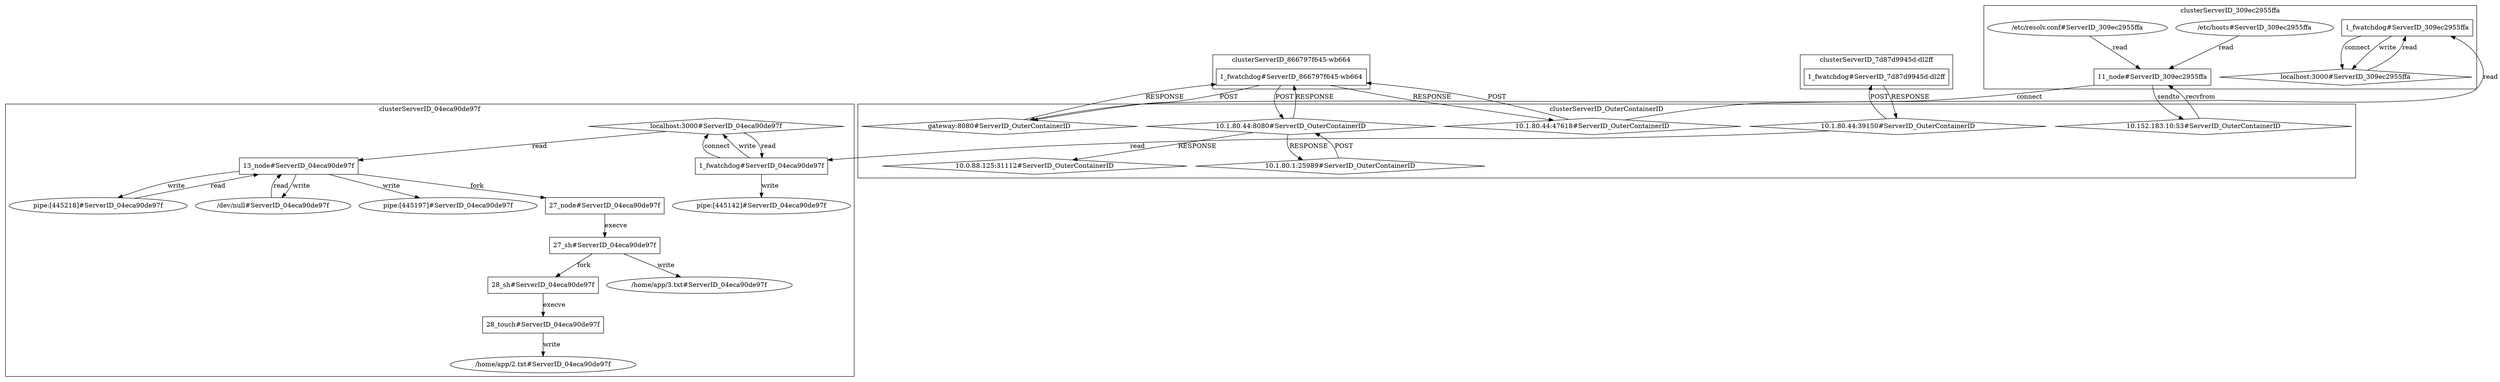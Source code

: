 digraph G {
	"gateway:8080#ServerID_OuterContainerID"->"1_fwatchdog#ServerID_866797f645-wb664"[ label="RESPONSE" ];
	"10.1.80.44:8080#ServerID_OuterContainerID"->"1_fwatchdog#ServerID_866797f645-wb664"[ label="RESPONSE" ];
	"1_fwatchdog#ServerID_866797f645-wb664"->"10.1.80.44:8080#ServerID_OuterContainerID"[ label="POST" ];
	"10.1.80.44:39150#ServerID_OuterContainerID"->"1_fwatchdog#ServerID_7d87d9945d-dl2ff"[ label="POST" ];
	"10.1.80.44:47618#ServerID_OuterContainerID"->"1_fwatchdog#ServerID_866797f645-wb664"[ label="POST" ];
	"1_fwatchdog#ServerID_866797f645-wb664"->"gateway:8080#ServerID_OuterContainerID"[ label="POST" ];
	"1_fwatchdog#ServerID_7d87d9945d-dl2ff"->"10.1.80.44:39150#ServerID_OuterContainerID"[ label="RESPONSE" ];
	"1_fwatchdog#ServerID_866797f645-wb664"->"10.1.80.44:47618#ServerID_OuterContainerID"[ label="RESPONSE" ];
	"1_fwatchdog#ServerID_309ec2955ffa"->"localhost:3000#ServerID_309ec2955ffa"[ label="connect" ];
	"localhost:3000#ServerID_309ec2955ffa"->"1_fwatchdog#ServerID_309ec2955ffa"[ label="read" ];
	"1_fwatchdog#ServerID_309ec2955ffa"->"localhost:3000#ServerID_309ec2955ffa"[ label="write" ];
	"10.1.80.44:47618#ServerID_OuterContainerID"->"1_fwatchdog#ServerID_309ec2955ffa"[ label="read" ];
	"/etc/hosts#ServerID_309ec2955ffa"->"11_node#ServerID_309ec2955ffa"[ label="read" ];
	"/etc/resolv.conf#ServerID_309ec2955ffa"->"11_node#ServerID_309ec2955ffa"[ label="read" ];
	"11_node#ServerID_309ec2955ffa"->"10.152.183.10:53#ServerID_OuterContainerID"[ label="sendto" ];
	"10.152.183.10:53#ServerID_OuterContainerID"->"11_node#ServerID_309ec2955ffa"[ label="recvfrom" ];
	"11_node#ServerID_309ec2955ffa"->"gateway:8080#ServerID_OuterContainerID"[ label="connect" ];
	"localhost:3000#ServerID_04eca90de97f"->"1_fwatchdog#ServerID_04eca90de97f"[ label="read" ];
	"10.1.80.44:39150#ServerID_OuterContainerID"->"1_fwatchdog#ServerID_04eca90de97f"[ label="read" ];
	"1_fwatchdog#ServerID_04eca90de97f"->"localhost:3000#ServerID_04eca90de97f"[ label="connect" ];
	"1_fwatchdog#ServerID_04eca90de97f"->"localhost:3000#ServerID_04eca90de97f"[ label="write" ];
	"localhost:3000#ServerID_04eca90de97f"->"13_node#ServerID_04eca90de97f"[ label="read" ];
	"13_node#ServerID_04eca90de97f"->"pipe:[445197]#ServerID_04eca90de97f"[ label="write" ];
	"/dev/null#ServerID_04eca90de97f"->"13_node#ServerID_04eca90de97f"[ label="read" ];
	"pipe:[445218]#ServerID_04eca90de97f"->"13_node#ServerID_04eca90de97f"[ label="read" ];
	"13_node#ServerID_04eca90de97f"->"pipe:[445218]#ServerID_04eca90de97f"[ label="write" ];
	"28_sh#ServerID_04eca90de97f"->"28_touch#ServerID_04eca90de97f"[ label="execve" ];
	"27_sh#ServerID_04eca90de97f"->"28_sh#ServerID_04eca90de97f"[ label="fork" ];
	"27_node#ServerID_04eca90de97f"->"27_sh#ServerID_04eca90de97f"[ label="execve" ];
	"13_node#ServerID_04eca90de97f"->"27_node#ServerID_04eca90de97f"[ label="fork" ];
	"27_sh#ServerID_04eca90de97f"->"/home/app/3.txt#ServerID_04eca90de97f"[ label="write" ];
	"28_touch#ServerID_04eca90de97f"->"/home/app/2.txt#ServerID_04eca90de97f"[ label="write" ];
	"13_node#ServerID_04eca90de97f"->"/dev/null#ServerID_04eca90de97f"[ label="write" ];
	"1_fwatchdog#ServerID_04eca90de97f"->"pipe:[445142]#ServerID_04eca90de97f"[ label="write" ];
	"10.1.80.1:25989#ServerID_OuterContainerID"->"10.1.80.44:8080#ServerID_OuterContainerID"[ label="POST" ];
	"10.1.80.44:8080#ServerID_OuterContainerID"->"10.1.80.1:25989#ServerID_OuterContainerID"[ label="RESPONSE" ];
	"10.1.80.44:8080#ServerID_OuterContainerID"->"10.0.88.125:31112#ServerID_OuterContainerID"[ label="RESPONSE" ];
	subgraph "clusterServerID_04eca90de97f" {
	label="clusterServerID_04eca90de97f";
	"/dev/null#ServerID_04eca90de97f" [ shape=ellipse ];
	"/home/app/2.txt#ServerID_04eca90de97f" [ shape=ellipse ];
	"/home/app/3.txt#ServerID_04eca90de97f" [ shape=ellipse ];
	"13_node#ServerID_04eca90de97f" [ shape=box ];
	"1_fwatchdog#ServerID_04eca90de97f" [ shape=box ];
	"27_node#ServerID_04eca90de97f" [ shape=box ];
	"27_sh#ServerID_04eca90de97f" [ shape=box ];
	"28_sh#ServerID_04eca90de97f" [ shape=box ];
	"28_touch#ServerID_04eca90de97f" [ shape=box ];
	"localhost:3000#ServerID_04eca90de97f" [ shape=diamond ];
	"pipe:[445142]#ServerID_04eca90de97f" [ shape=ellipse ];
	"pipe:[445197]#ServerID_04eca90de97f" [ shape=ellipse ];
	"pipe:[445218]#ServerID_04eca90de97f" [ shape=ellipse ];

}
;
	subgraph "clusterServerID_309ec2955ffa" {
	label="clusterServerID_309ec2955ffa";
	"/etc/hosts#ServerID_309ec2955ffa" [ shape=ellipse ];
	"/etc/resolv.conf#ServerID_309ec2955ffa" [ shape=ellipse ];
	"11_node#ServerID_309ec2955ffa" [ shape=box ];
	"1_fwatchdog#ServerID_309ec2955ffa" [ shape=box ];
	"localhost:3000#ServerID_309ec2955ffa" [ shape=diamond ];

}
;
	subgraph "clusterServerID_7d87d9945d-dl2ff" {
	label="clusterServerID_7d87d9945d-dl2ff";
	"1_fwatchdog#ServerID_7d87d9945d-dl2ff" [ shape=box ];

}
;
	subgraph "clusterServerID_866797f645-wb664" {
	label="clusterServerID_866797f645-wb664";
	"1_fwatchdog#ServerID_866797f645-wb664" [ shape=box ];

}
;
	subgraph "clusterServerID_OuterContainerID" {
	label="clusterServerID_OuterContainerID";
	"10.0.88.125:31112#ServerID_OuterContainerID" [ shape=diamond ];
	"10.1.80.1:25989#ServerID_OuterContainerID" [ shape=diamond ];
	"10.1.80.44:39150#ServerID_OuterContainerID" [ shape=diamond ];
	"10.1.80.44:47618#ServerID_OuterContainerID" [ shape=diamond ];
	"10.1.80.44:8080#ServerID_OuterContainerID" [ shape=diamond ];
	"10.152.183.10:53#ServerID_OuterContainerID" [ shape=diamond ];
	"gateway:8080#ServerID_OuterContainerID" [ shape=diamond ];

}
;

}
